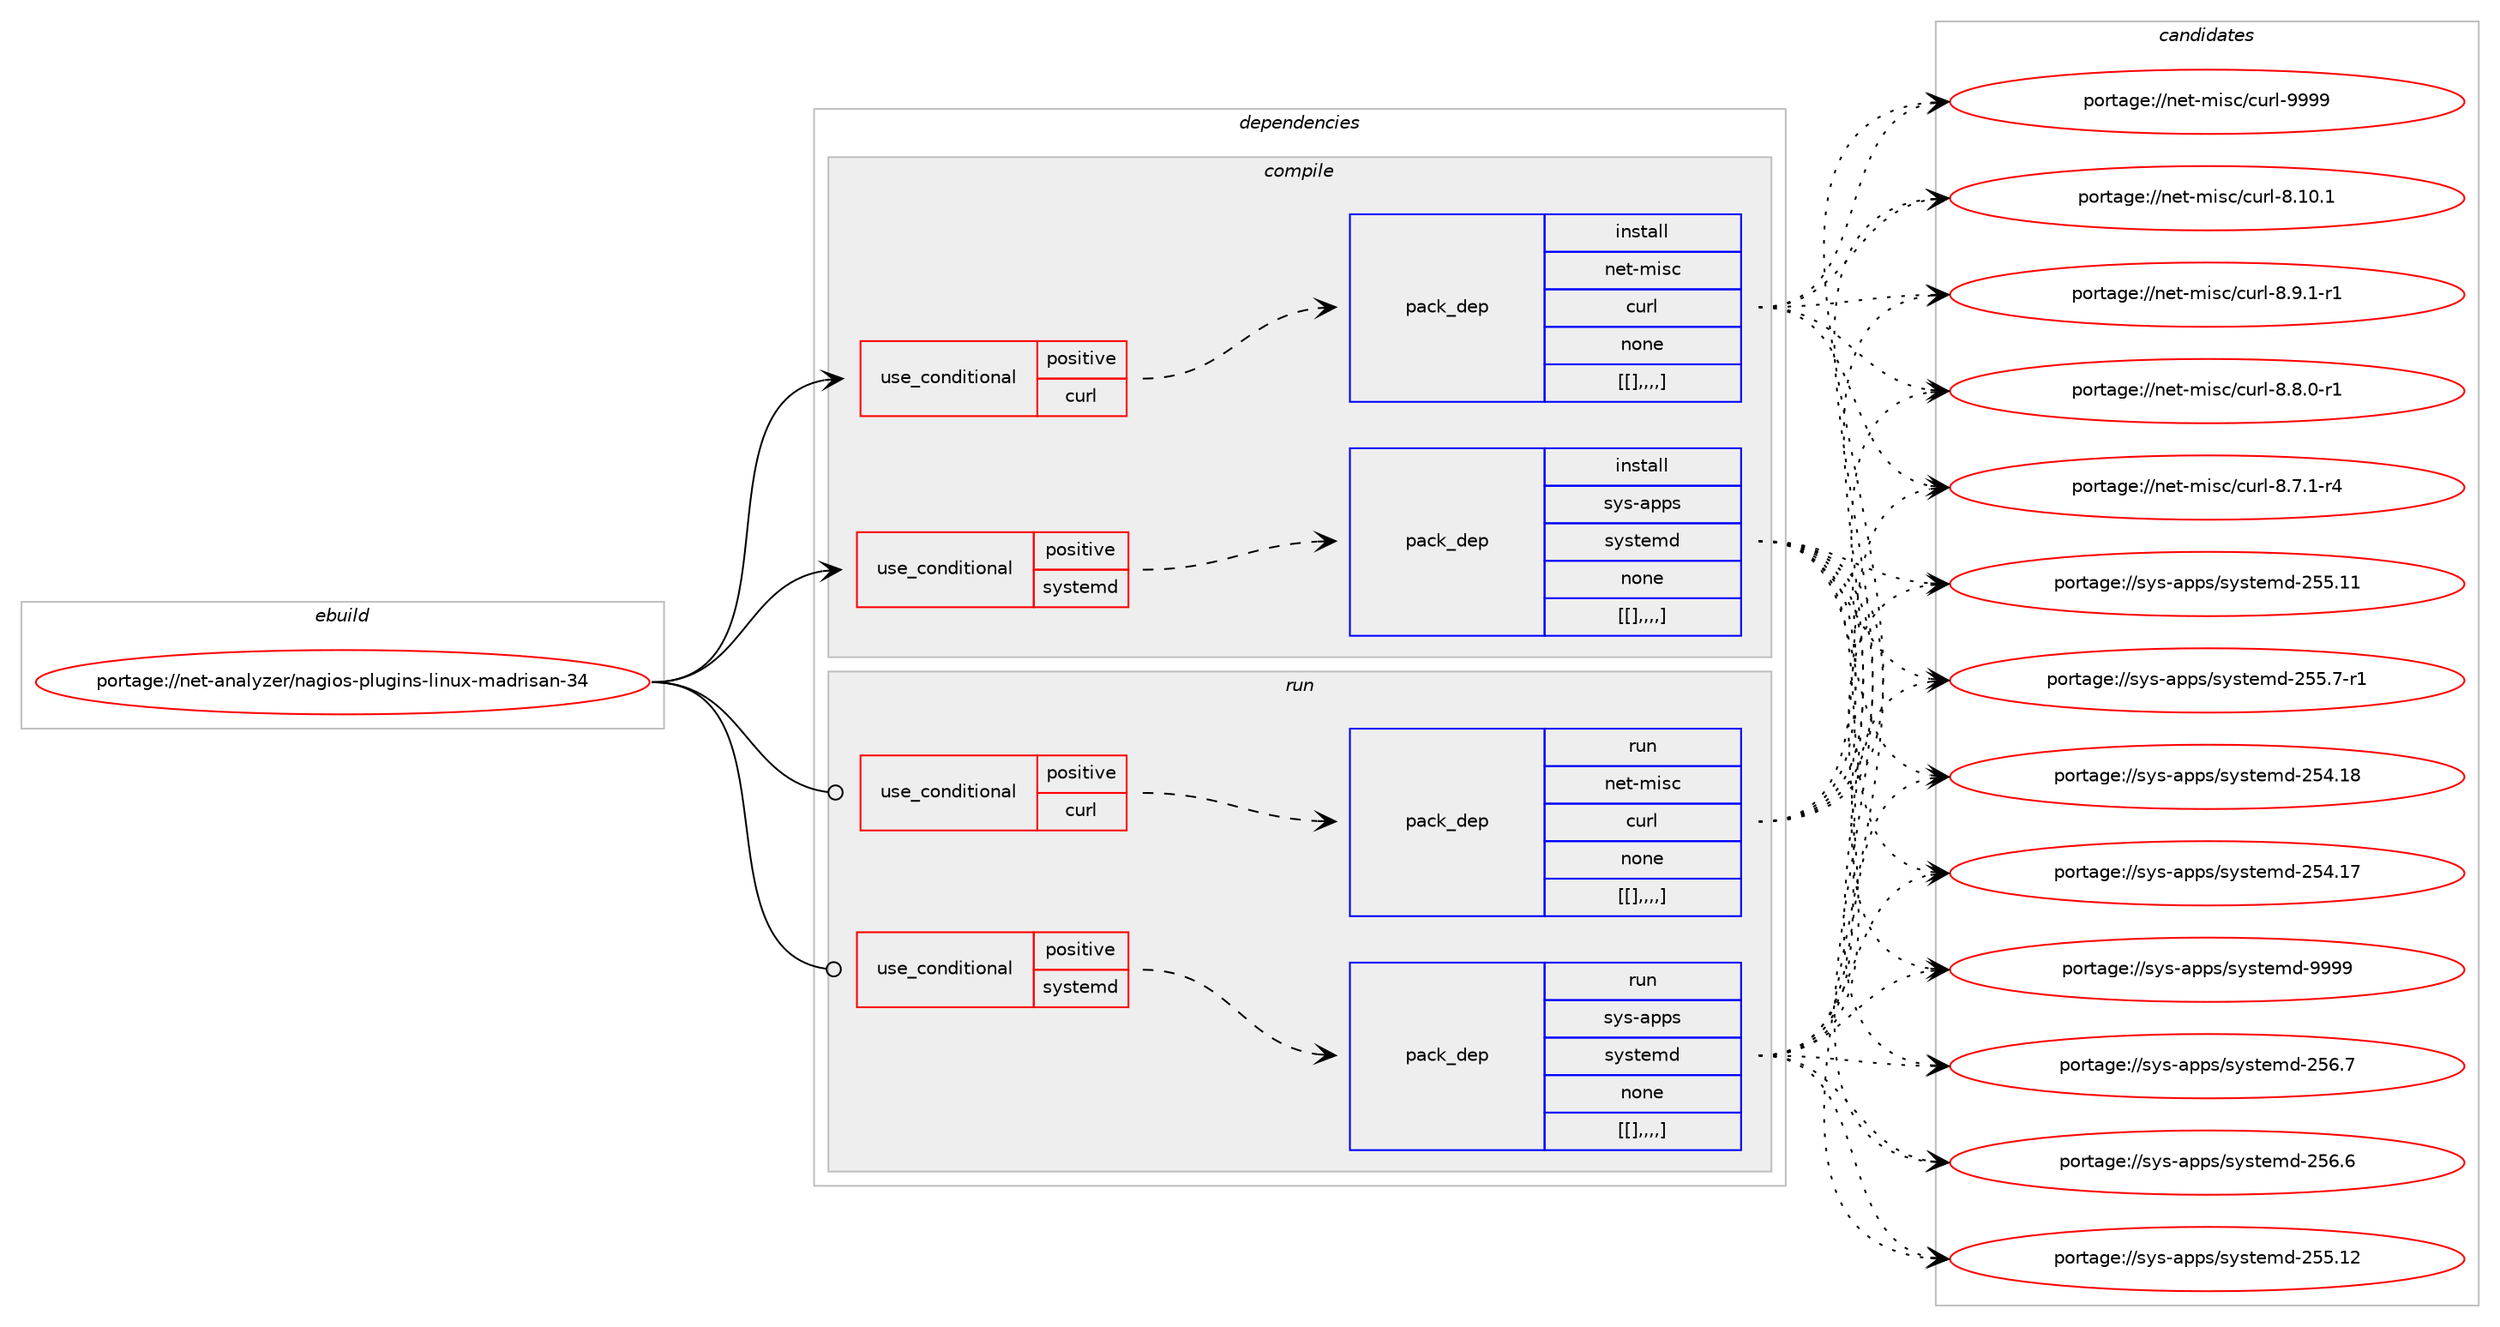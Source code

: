digraph prolog {

# *************
# Graph options
# *************

newrank=true;
concentrate=true;
compound=true;
graph [rankdir=LR,fontname=Helvetica,fontsize=10,ranksep=1.5];#, ranksep=2.5, nodesep=0.2];
edge  [arrowhead=vee];
node  [fontname=Helvetica,fontsize=10];

# **********
# The ebuild
# **********

subgraph cluster_leftcol {
color=gray;
label=<<i>ebuild</i>>;
id [label="portage://net-analyzer/nagios-plugins-linux-madrisan-34", color=red, width=4, href="../net-analyzer/nagios-plugins-linux-madrisan-34.svg"];
}

# ****************
# The dependencies
# ****************

subgraph cluster_midcol {
color=gray;
label=<<i>dependencies</i>>;
subgraph cluster_compile {
fillcolor="#eeeeee";
style=filled;
label=<<i>compile</i>>;
subgraph cond92567 {
dependency359249 [label=<<TABLE BORDER="0" CELLBORDER="1" CELLSPACING="0" CELLPADDING="4"><TR><TD ROWSPAN="3" CELLPADDING="10">use_conditional</TD></TR><TR><TD>positive</TD></TR><TR><TD>curl</TD></TR></TABLE>>, shape=none, color=red];
subgraph pack263842 {
dependency359307 [label=<<TABLE BORDER="0" CELLBORDER="1" CELLSPACING="0" CELLPADDING="4" WIDTH="220"><TR><TD ROWSPAN="6" CELLPADDING="30">pack_dep</TD></TR><TR><TD WIDTH="110">install</TD></TR><TR><TD>net-misc</TD></TR><TR><TD>curl</TD></TR><TR><TD>none</TD></TR><TR><TD>[[],,,,]</TD></TR></TABLE>>, shape=none, color=blue];
}
dependency359249:e -> dependency359307:w [weight=20,style="dashed",arrowhead="vee"];
}
id:e -> dependency359249:w [weight=20,style="solid",arrowhead="vee"];
subgraph cond92601 {
dependency359313 [label=<<TABLE BORDER="0" CELLBORDER="1" CELLSPACING="0" CELLPADDING="4"><TR><TD ROWSPAN="3" CELLPADDING="10">use_conditional</TD></TR><TR><TD>positive</TD></TR><TR><TD>systemd</TD></TR></TABLE>>, shape=none, color=red];
subgraph pack263878 {
dependency359353 [label=<<TABLE BORDER="0" CELLBORDER="1" CELLSPACING="0" CELLPADDING="4" WIDTH="220"><TR><TD ROWSPAN="6" CELLPADDING="30">pack_dep</TD></TR><TR><TD WIDTH="110">install</TD></TR><TR><TD>sys-apps</TD></TR><TR><TD>systemd</TD></TR><TR><TD>none</TD></TR><TR><TD>[[],,,,]</TD></TR></TABLE>>, shape=none, color=blue];
}
dependency359313:e -> dependency359353:w [weight=20,style="dashed",arrowhead="vee"];
}
id:e -> dependency359313:w [weight=20,style="solid",arrowhead="vee"];
}
subgraph cluster_compileandrun {
fillcolor="#eeeeee";
style=filled;
label=<<i>compile and run</i>>;
}
subgraph cluster_run {
fillcolor="#eeeeee";
style=filled;
label=<<i>run</i>>;
subgraph cond92615 {
dependency359380 [label=<<TABLE BORDER="0" CELLBORDER="1" CELLSPACING="0" CELLPADDING="4"><TR><TD ROWSPAN="3" CELLPADDING="10">use_conditional</TD></TR><TR><TD>positive</TD></TR><TR><TD>curl</TD></TR></TABLE>>, shape=none, color=red];
subgraph pack263921 {
dependency359382 [label=<<TABLE BORDER="0" CELLBORDER="1" CELLSPACING="0" CELLPADDING="4" WIDTH="220"><TR><TD ROWSPAN="6" CELLPADDING="30">pack_dep</TD></TR><TR><TD WIDTH="110">run</TD></TR><TR><TD>net-misc</TD></TR><TR><TD>curl</TD></TR><TR><TD>none</TD></TR><TR><TD>[[],,,,]</TD></TR></TABLE>>, shape=none, color=blue];
}
dependency359380:e -> dependency359382:w [weight=20,style="dashed",arrowhead="vee"];
}
id:e -> dependency359380:w [weight=20,style="solid",arrowhead="odot"];
subgraph cond92634 {
dependency359425 [label=<<TABLE BORDER="0" CELLBORDER="1" CELLSPACING="0" CELLPADDING="4"><TR><TD ROWSPAN="3" CELLPADDING="10">use_conditional</TD></TR><TR><TD>positive</TD></TR><TR><TD>systemd</TD></TR></TABLE>>, shape=none, color=red];
subgraph pack263967 {
dependency359464 [label=<<TABLE BORDER="0" CELLBORDER="1" CELLSPACING="0" CELLPADDING="4" WIDTH="220"><TR><TD ROWSPAN="6" CELLPADDING="30">pack_dep</TD></TR><TR><TD WIDTH="110">run</TD></TR><TR><TD>sys-apps</TD></TR><TR><TD>systemd</TD></TR><TR><TD>none</TD></TR><TR><TD>[[],,,,]</TD></TR></TABLE>>, shape=none, color=blue];
}
dependency359425:e -> dependency359464:w [weight=20,style="dashed",arrowhead="vee"];
}
id:e -> dependency359425:w [weight=20,style="solid",arrowhead="odot"];
}
}

# **************
# The candidates
# **************

subgraph cluster_choices {
rank=same;
color=gray;
label=<<i>candidates</i>>;

subgraph choice261354 {
color=black;
nodesep=1;
choice110101116451091051159947991171141084557575757 [label="portage://net-misc/curl-9999", color=red, width=4,href="../net-misc/curl-9999.svg"];
choice1101011164510910511599479911711410845564649484649 [label="portage://net-misc/curl-8.10.1", color=red, width=4,href="../net-misc/curl-8.10.1.svg"];
choice110101116451091051159947991171141084556465746494511449 [label="portage://net-misc/curl-8.9.1-r1", color=red, width=4,href="../net-misc/curl-8.9.1-r1.svg"];
choice110101116451091051159947991171141084556465646484511449 [label="portage://net-misc/curl-8.8.0-r1", color=red, width=4,href="../net-misc/curl-8.8.0-r1.svg"];
choice110101116451091051159947991171141084556465546494511452 [label="portage://net-misc/curl-8.7.1-r4", color=red, width=4,href="../net-misc/curl-8.7.1-r4.svg"];
dependency359307:e -> choice110101116451091051159947991171141084557575757:w [style=dotted,weight="100"];
dependency359307:e -> choice1101011164510910511599479911711410845564649484649:w [style=dotted,weight="100"];
dependency359307:e -> choice110101116451091051159947991171141084556465746494511449:w [style=dotted,weight="100"];
dependency359307:e -> choice110101116451091051159947991171141084556465646484511449:w [style=dotted,weight="100"];
dependency359307:e -> choice110101116451091051159947991171141084556465546494511452:w [style=dotted,weight="100"];
}
subgraph choice261369 {
color=black;
nodesep=1;
choice1151211154597112112115471151211151161011091004557575757 [label="portage://sys-apps/systemd-9999", color=red, width=4,href="../sys-apps/systemd-9999.svg"];
choice115121115459711211211547115121115116101109100455053544655 [label="portage://sys-apps/systemd-256.7", color=red, width=4,href="../sys-apps/systemd-256.7.svg"];
choice115121115459711211211547115121115116101109100455053544654 [label="portage://sys-apps/systemd-256.6", color=red, width=4,href="../sys-apps/systemd-256.6.svg"];
choice11512111545971121121154711512111511610110910045505353464950 [label="portage://sys-apps/systemd-255.12", color=red, width=4,href="../sys-apps/systemd-255.12.svg"];
choice11512111545971121121154711512111511610110910045505353464949 [label="portage://sys-apps/systemd-255.11", color=red, width=4,href="../sys-apps/systemd-255.11.svg"];
choice1151211154597112112115471151211151161011091004550535346554511449 [label="portage://sys-apps/systemd-255.7-r1", color=red, width=4,href="../sys-apps/systemd-255.7-r1.svg"];
choice11512111545971121121154711512111511610110910045505352464956 [label="portage://sys-apps/systemd-254.18", color=red, width=4,href="../sys-apps/systemd-254.18.svg"];
choice11512111545971121121154711512111511610110910045505352464955 [label="portage://sys-apps/systemd-254.17", color=red, width=4,href="../sys-apps/systemd-254.17.svg"];
dependency359353:e -> choice1151211154597112112115471151211151161011091004557575757:w [style=dotted,weight="100"];
dependency359353:e -> choice115121115459711211211547115121115116101109100455053544655:w [style=dotted,weight="100"];
dependency359353:e -> choice115121115459711211211547115121115116101109100455053544654:w [style=dotted,weight="100"];
dependency359353:e -> choice11512111545971121121154711512111511610110910045505353464950:w [style=dotted,weight="100"];
dependency359353:e -> choice11512111545971121121154711512111511610110910045505353464949:w [style=dotted,weight="100"];
dependency359353:e -> choice1151211154597112112115471151211151161011091004550535346554511449:w [style=dotted,weight="100"];
dependency359353:e -> choice11512111545971121121154711512111511610110910045505352464956:w [style=dotted,weight="100"];
dependency359353:e -> choice11512111545971121121154711512111511610110910045505352464955:w [style=dotted,weight="100"];
}
subgraph choice261378 {
color=black;
nodesep=1;
choice110101116451091051159947991171141084557575757 [label="portage://net-misc/curl-9999", color=red, width=4,href="../net-misc/curl-9999.svg"];
choice1101011164510910511599479911711410845564649484649 [label="portage://net-misc/curl-8.10.1", color=red, width=4,href="../net-misc/curl-8.10.1.svg"];
choice110101116451091051159947991171141084556465746494511449 [label="portage://net-misc/curl-8.9.1-r1", color=red, width=4,href="../net-misc/curl-8.9.1-r1.svg"];
choice110101116451091051159947991171141084556465646484511449 [label="portage://net-misc/curl-8.8.0-r1", color=red, width=4,href="../net-misc/curl-8.8.0-r1.svg"];
choice110101116451091051159947991171141084556465546494511452 [label="portage://net-misc/curl-8.7.1-r4", color=red, width=4,href="../net-misc/curl-8.7.1-r4.svg"];
dependency359382:e -> choice110101116451091051159947991171141084557575757:w [style=dotted,weight="100"];
dependency359382:e -> choice1101011164510910511599479911711410845564649484649:w [style=dotted,weight="100"];
dependency359382:e -> choice110101116451091051159947991171141084556465746494511449:w [style=dotted,weight="100"];
dependency359382:e -> choice110101116451091051159947991171141084556465646484511449:w [style=dotted,weight="100"];
dependency359382:e -> choice110101116451091051159947991171141084556465546494511452:w [style=dotted,weight="100"];
}
subgraph choice261394 {
color=black;
nodesep=1;
choice1151211154597112112115471151211151161011091004557575757 [label="portage://sys-apps/systemd-9999", color=red, width=4,href="../sys-apps/systemd-9999.svg"];
choice115121115459711211211547115121115116101109100455053544655 [label="portage://sys-apps/systemd-256.7", color=red, width=4,href="../sys-apps/systemd-256.7.svg"];
choice115121115459711211211547115121115116101109100455053544654 [label="portage://sys-apps/systemd-256.6", color=red, width=4,href="../sys-apps/systemd-256.6.svg"];
choice11512111545971121121154711512111511610110910045505353464950 [label="portage://sys-apps/systemd-255.12", color=red, width=4,href="../sys-apps/systemd-255.12.svg"];
choice11512111545971121121154711512111511610110910045505353464949 [label="portage://sys-apps/systemd-255.11", color=red, width=4,href="../sys-apps/systemd-255.11.svg"];
choice1151211154597112112115471151211151161011091004550535346554511449 [label="portage://sys-apps/systemd-255.7-r1", color=red, width=4,href="../sys-apps/systemd-255.7-r1.svg"];
choice11512111545971121121154711512111511610110910045505352464956 [label="portage://sys-apps/systemd-254.18", color=red, width=4,href="../sys-apps/systemd-254.18.svg"];
choice11512111545971121121154711512111511610110910045505352464955 [label="portage://sys-apps/systemd-254.17", color=red, width=4,href="../sys-apps/systemd-254.17.svg"];
dependency359464:e -> choice1151211154597112112115471151211151161011091004557575757:w [style=dotted,weight="100"];
dependency359464:e -> choice115121115459711211211547115121115116101109100455053544655:w [style=dotted,weight="100"];
dependency359464:e -> choice115121115459711211211547115121115116101109100455053544654:w [style=dotted,weight="100"];
dependency359464:e -> choice11512111545971121121154711512111511610110910045505353464950:w [style=dotted,weight="100"];
dependency359464:e -> choice11512111545971121121154711512111511610110910045505353464949:w [style=dotted,weight="100"];
dependency359464:e -> choice1151211154597112112115471151211151161011091004550535346554511449:w [style=dotted,weight="100"];
dependency359464:e -> choice11512111545971121121154711512111511610110910045505352464956:w [style=dotted,weight="100"];
dependency359464:e -> choice11512111545971121121154711512111511610110910045505352464955:w [style=dotted,weight="100"];
}
}

}
